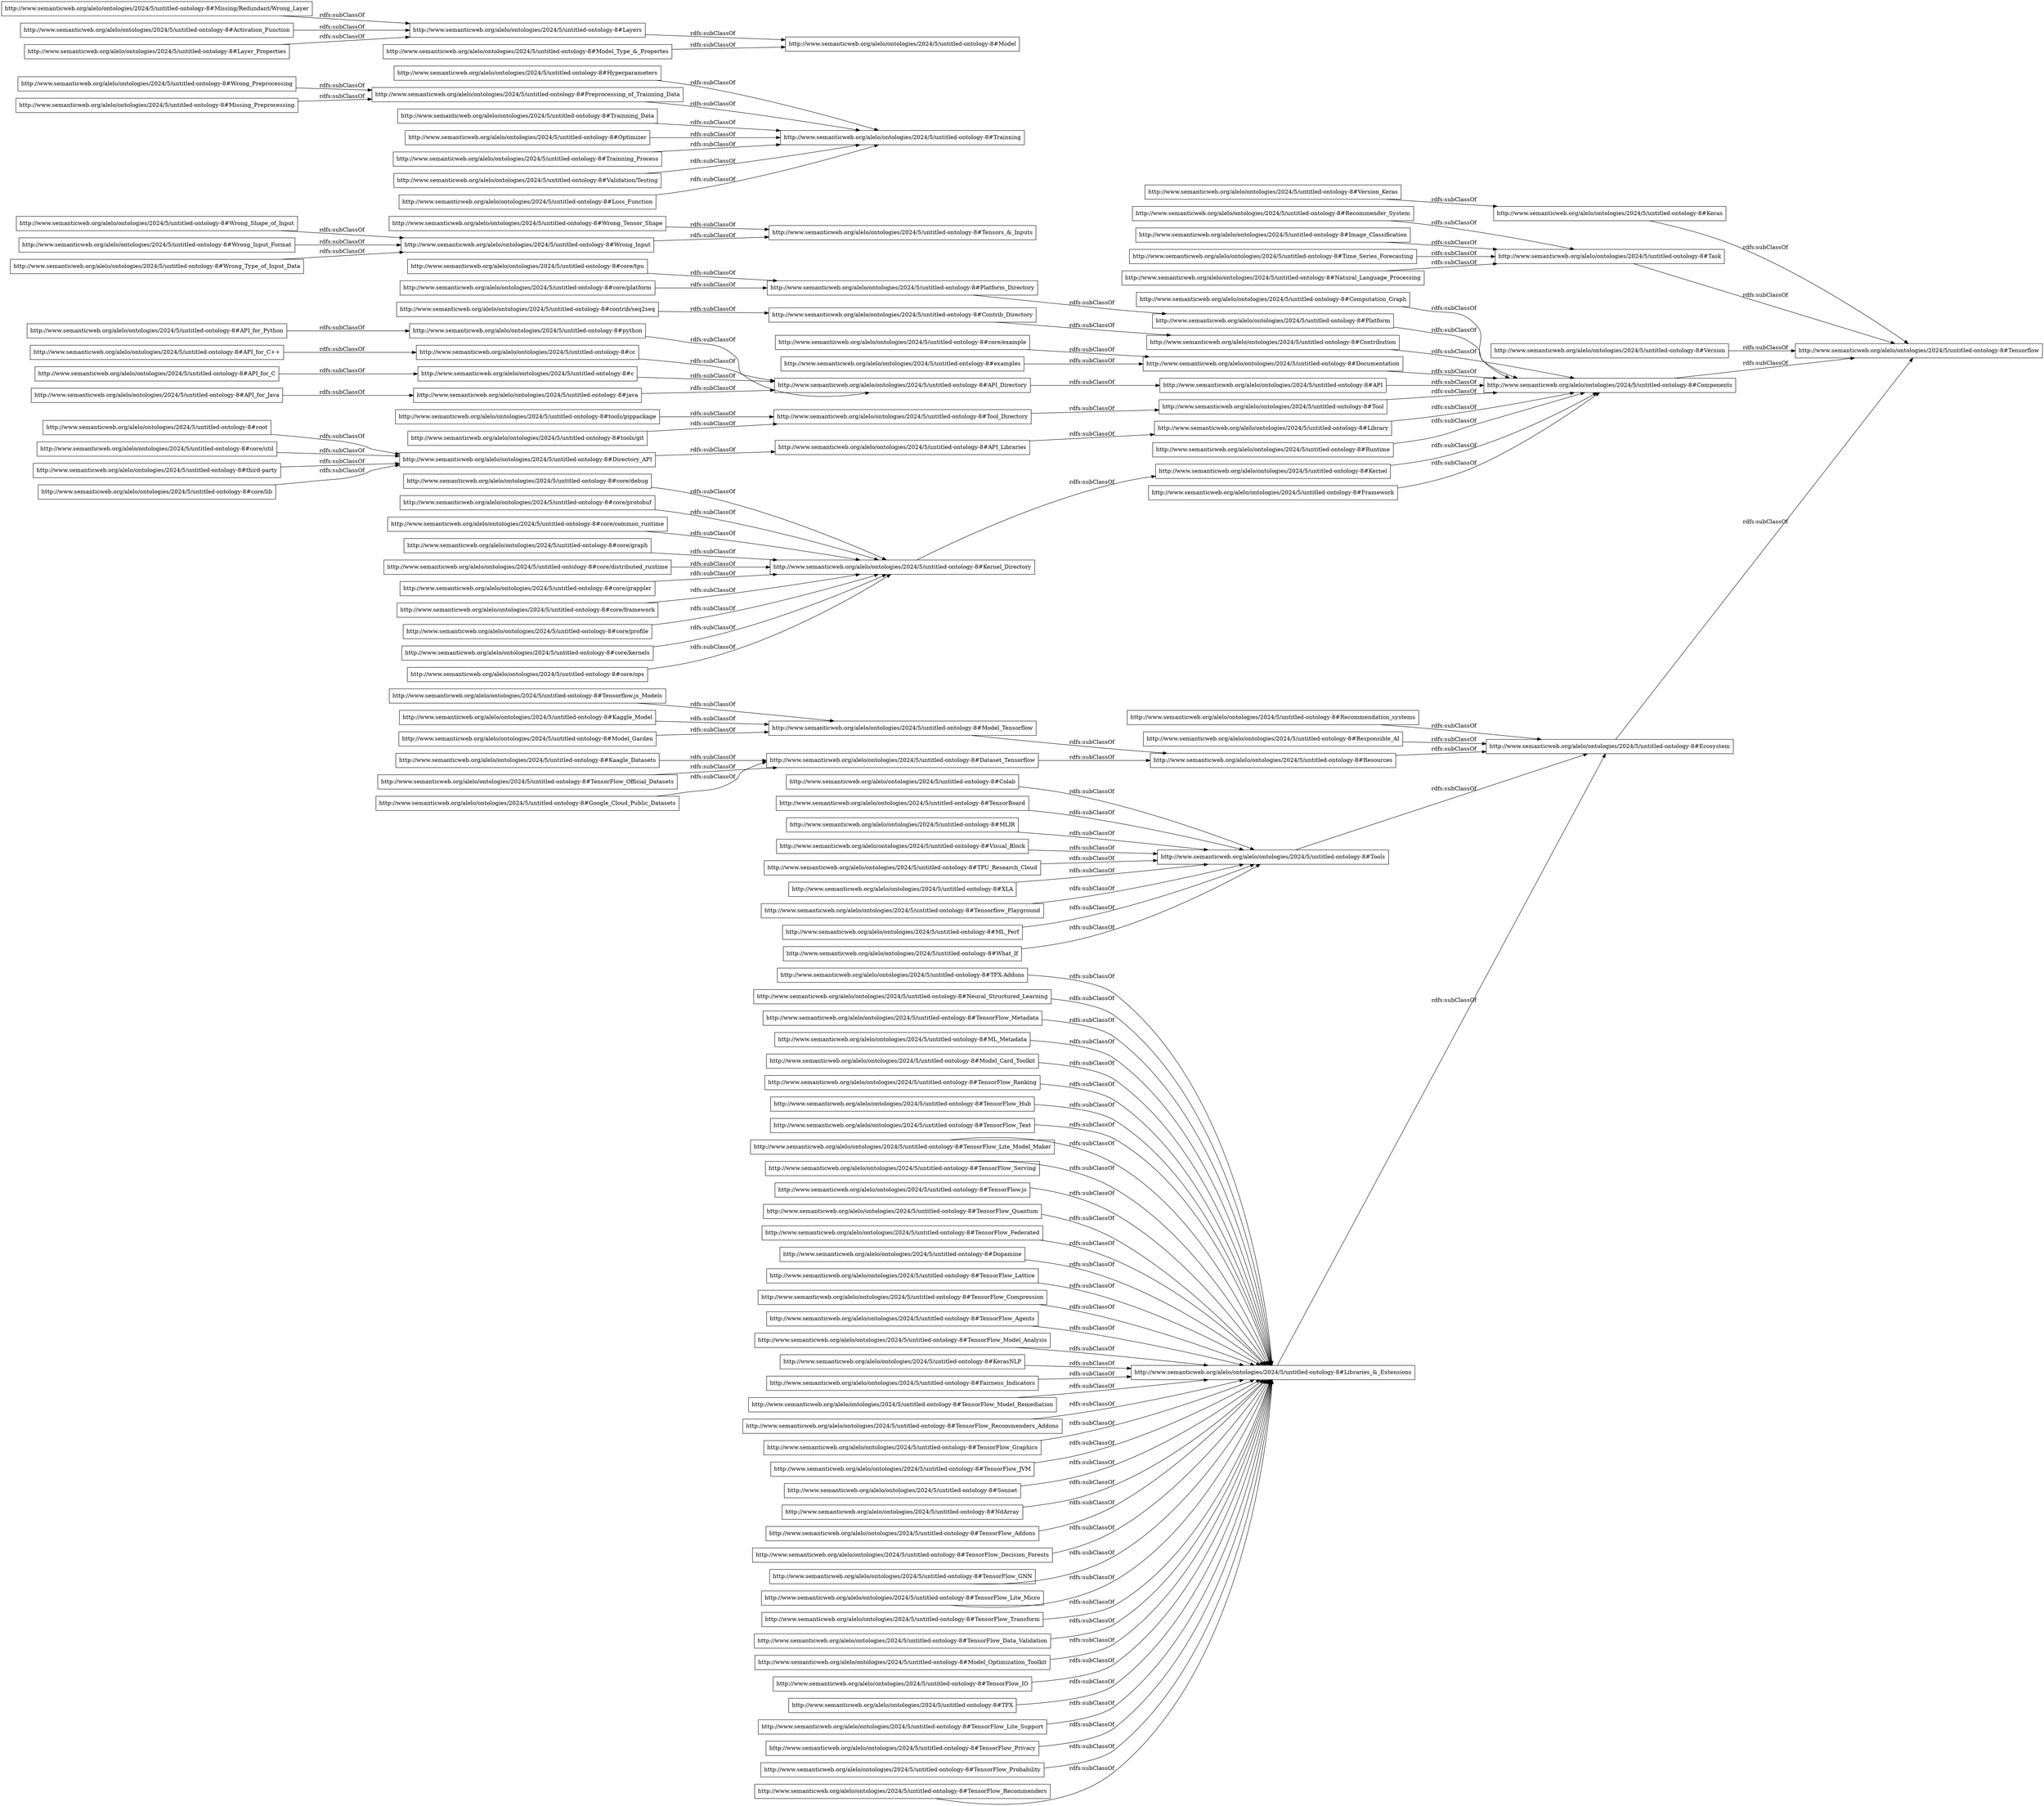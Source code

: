 digraph ar2dtool_diagram { 
rankdir=LR;
size="1000"
node [shape = rectangle, color="black"]; "http://www.semanticweb.org/alelo/ontologies/2024/5/untitled-ontology-8#Visual_Block" "http://www.semanticweb.org/alelo/ontologies/2024/5/untitled-ontology-8#Recommender_System" "http://www.semanticweb.org/alelo/ontologies/2024/5/untitled-ontology-8#TensorFlow_Serving" "http://www.semanticweb.org/alelo/ontologies/2024/5/untitled-ontology-8#TensorFlow.js" "http://www.semanticweb.org/alelo/ontologies/2024/5/untitled-ontology-8#Image_Classification" "http://www.semanticweb.org/alelo/ontologies/2024/5/untitled-ontology-8#c" "http://www.semanticweb.org/alelo/ontologies/2024/5/untitled-ontology-8#TensorFlow_Quantum" "http://www.semanticweb.org/alelo/ontologies/2024/5/untitled-ontology-8#Tensorflow_Playground" "http://www.semanticweb.org/alelo/ontologies/2024/5/untitled-ontology-8#Wrong_Input" "http://www.semanticweb.org/alelo/ontologies/2024/5/untitled-ontology-8#core/framework" "http://www.semanticweb.org/alelo/ontologies/2024/5/untitled-ontology-8#Model_Tensorflow" "http://www.semanticweb.org/alelo/ontologies/2024/5/untitled-ontology-8#Hyperparameters" "http://www.semanticweb.org/alelo/ontologies/2024/5/untitled-ontology-8#Tool" "http://www.semanticweb.org/alelo/ontologies/2024/5/untitled-ontology-8#Keras" "http://www.semanticweb.org/alelo/ontologies/2024/5/untitled-ontology-8#Preprocessing_of_Trainning_Data" "http://www.semanticweb.org/alelo/ontologies/2024/5/untitled-ontology-8#Platform" "http://www.semanticweb.org/alelo/ontologies/2024/5/untitled-ontology-8#ML_Perf" "http://www.semanticweb.org/alelo/ontologies/2024/5/untitled-ontology-8#Trainning_Data" "http://www.semanticweb.org/alelo/ontologies/2024/5/untitled-ontology-8#Google_Cloud_Public_Datasets" "http://www.semanticweb.org/alelo/ontologies/2024/5/untitled-ontology-8#Tool_Directory" "http://www.semanticweb.org/alelo/ontologies/2024/5/untitled-ontology-8#core/profile" "http://www.semanticweb.org/alelo/ontologies/2024/5/untitled-ontology-8#Missing/Redundant/Wrong_Layer" "http://www.semanticweb.org/alelo/ontologies/2024/5/untitled-ontology-8#What_If" "http://www.semanticweb.org/alelo/ontologies/2024/5/untitled-ontology-8#TensorFlow_Federated" "http://www.semanticweb.org/alelo/ontologies/2024/5/untitled-ontology-8#root" "http://www.semanticweb.org/alelo/ontologies/2024/5/untitled-ontology-8#Wrong_Preprocessing" "http://www.semanticweb.org/alelo/ontologies/2024/5/untitled-ontology-8#Contribution" "http://www.semanticweb.org/alelo/ontologies/2024/5/untitled-ontology-8#Kaagle_Datasets" "http://www.semanticweb.org/alelo/ontologies/2024/5/untitled-ontology-8#Model" "http://www.semanticweb.org/alelo/ontologies/2024/5/untitled-ontology-8#Wrong_Shape_of_Input" "http://www.semanticweb.org/alelo/ontologies/2024/5/untitled-ontology-8#Wrong_Input_Format" "http://www.semanticweb.org/alelo/ontologies/2024/5/untitled-ontology-8#Dopamine" "http://www.semanticweb.org/alelo/ontologies/2024/5/untitled-ontology-8#TensorFlow_Lattice" "http://www.semanticweb.org/alelo/ontologies/2024/5/untitled-ontology-8#core/example" "http://www.semanticweb.org/alelo/ontologies/2024/5/untitled-ontology-8#TensorFlow_Compression" "http://www.semanticweb.org/alelo/ontologies/2024/5/untitled-ontology-8#Documentation" "http://www.semanticweb.org/alelo/ontologies/2024/5/untitled-ontology-8#Time_Series_Forecasting" "http://www.semanticweb.org/alelo/ontologies/2024/5/untitled-ontology-8#TensorFlow_Agents" "http://www.semanticweb.org/alelo/ontologies/2024/5/untitled-ontology-8#TensorFlow_Model_Analysis" "http://www.semanticweb.org/alelo/ontologies/2024/5/untitled-ontology-8#Wrong_Tensor_Shape" "http://www.semanticweb.org/alelo/ontologies/2024/5/untitled-ontology-8#KerasNLP" "http://www.semanticweb.org/alelo/ontologies/2024/5/untitled-ontology-8#Fairness_Indicators" "http://www.semanticweb.org/alelo/ontologies/2024/5/untitled-ontology-8#TensorFlow_Model_Remediation" "http://www.semanticweb.org/alelo/ontologies/2024/5/untitled-ontology-8#tools/git" "http://www.semanticweb.org/alelo/ontologies/2024/5/untitled-ontology-8#java" "http://www.semanticweb.org/alelo/ontologies/2024/5/untitled-ontology-8#Version_Keras" "http://www.semanticweb.org/alelo/ontologies/2024/5/untitled-ontology-8#API" "http://www.semanticweb.org/alelo/ontologies/2024/5/untitled-ontology-8#Tensors_&_Inputs" "http://www.semanticweb.org/alelo/ontologies/2024/5/untitled-ontology-8#TensorFlow_Recommenders_Addons" "http://www.semanticweb.org/alelo/ontologies/2024/5/untitled-ontology-8#Missing_Preprocessing" "http://www.semanticweb.org/alelo/ontologies/2024/5/untitled-ontology-8#API_for_C" "http://www.semanticweb.org/alelo/ontologies/2024/5/untitled-ontology-8#API_for_Java" "http://www.semanticweb.org/alelo/ontologies/2024/5/untitled-ontology-8#Responsible_AI" "http://www.semanticweb.org/alelo/ontologies/2024/5/untitled-ontology-8#Runtime" "http://www.semanticweb.org/alelo/ontologies/2024/5/untitled-ontology-8#TensorFlow_Graphics" "http://www.semanticweb.org/alelo/ontologies/2024/5/untitled-ontology-8#Directory_API" "http://www.semanticweb.org/alelo/ontologies/2024/5/untitled-ontology-8#python" "http://www.semanticweb.org/alelo/ontologies/2024/5/untitled-ontology-8#TensorFlow_JVM" "http://www.semanticweb.org/alelo/ontologies/2024/5/untitled-ontology-8#Sonnet" "http://www.semanticweb.org/alelo/ontologies/2024/5/untitled-ontology-8#contrib/seq2seq" "http://www.semanticweb.org/alelo/ontologies/2024/5/untitled-ontology-8#Colab" "http://www.semanticweb.org/alelo/ontologies/2024/5/untitled-ontology-8#Library" "http://www.semanticweb.org/alelo/ontologies/2024/5/untitled-ontology-8#Framework" "http://www.semanticweb.org/alelo/ontologies/2024/5/untitled-ontology-8#API_for_Python" "http://www.semanticweb.org/alelo/ontologies/2024/5/untitled-ontology-8#core/util" "http://www.semanticweb.org/alelo/ontologies/2024/5/untitled-ontology-8#core/kernels" "http://www.semanticweb.org/alelo/ontologies/2024/5/untitled-ontology-8#Optimizer" "http://www.semanticweb.org/alelo/ontologies/2024/5/untitled-ontology-8#NdArray" "http://www.semanticweb.org/alelo/ontologies/2024/5/untitled-ontology-8#Trainning_Process" "http://www.semanticweb.org/alelo/ontologies/2024/5/untitled-ontology-8#Layers" "http://www.semanticweb.org/alelo/ontologies/2024/5/untitled-ontology-8#Wrong_Type_of_Input_Data" "http://www.semanticweb.org/alelo/ontologies/2024/5/untitled-ontology-8#TensorBoard" "http://www.semanticweb.org/alelo/ontologies/2024/5/untitled-ontology-8#TensorFlow_Addons" "http://www.semanticweb.org/alelo/ontologies/2024/5/untitled-ontology-8#API_for_C++" "http://www.semanticweb.org/alelo/ontologies/2024/5/untitled-ontology-8#TensorFlow_Decision_Forests" "http://www.semanticweb.org/alelo/ontologies/2024/5/untitled-ontology-8#Platform_Directory" "http://www.semanticweb.org/alelo/ontologies/2024/5/untitled-ontology-8#TensorFlow_GNN" "http://www.semanticweb.org/alelo/ontologies/2024/5/untitled-ontology-8#TensorFlow_Lite_Micro" "http://www.semanticweb.org/alelo/ontologies/2024/5/untitled-ontology-8#Dataset_Tensorflow" "http://www.semanticweb.org/alelo/ontologies/2024/5/untitled-ontology-8#Model_Garden" "http://www.semanticweb.org/alelo/ontologies/2024/5/untitled-ontology-8#core/tpu" "http://www.semanticweb.org/alelo/ontologies/2024/5/untitled-ontology-8#core/ops" "http://www.semanticweb.org/alelo/ontologies/2024/5/untitled-ontology-8#third-party" "http://www.semanticweb.org/alelo/ontologies/2024/5/untitled-ontology-8#TensorFlow_Transform" "http://www.semanticweb.org/alelo/ontologies/2024/5/untitled-ontology-8#TensorFlow_Data_Validation" "http://www.semanticweb.org/alelo/ontologies/2024/5/untitled-ontology-8#Contrib_Directory" "http://www.semanticweb.org/alelo/ontologies/2024/5/untitled-ontology-8#Version" "http://www.semanticweb.org/alelo/ontologies/2024/5/untitled-ontology-8#Ecosystem" "http://www.semanticweb.org/alelo/ontologies/2024/5/untitled-ontology-8#core/debug" "http://www.semanticweb.org/alelo/ontologies/2024/5/untitled-ontology-8#Natural_Language_Processing" "http://www.semanticweb.org/alelo/ontologies/2024/5/untitled-ontology-8#core/protobuf" "http://www.semanticweb.org/alelo/ontologies/2024/5/untitled-ontology-8#Libraries_&_Extensions" "http://www.semanticweb.org/alelo/ontologies/2024/5/untitled-ontology-8#core/platform" "http://www.semanticweb.org/alelo/ontologies/2024/5/untitled-ontology-8#Model_Optimization_Toolkit" "http://www.semanticweb.org/alelo/ontologies/2024/5/untitled-ontology-8#Tensorflow.js_Models" "http://www.semanticweb.org/alelo/ontologies/2024/5/untitled-ontology-8#Kernel" "http://www.semanticweb.org/alelo/ontologies/2024/5/untitled-ontology-8#Tools" "http://www.semanticweb.org/alelo/ontologies/2024/5/untitled-ontology-8#Validation/Testing" "http://www.semanticweb.org/alelo/ontologies/2024/5/untitled-ontology-8#MLIR" "http://www.semanticweb.org/alelo/ontologies/2024/5/untitled-ontology-8#TensorFlow_IO" "http://www.semanticweb.org/alelo/ontologies/2024/5/untitled-ontology-8#TFX" "http://www.semanticweb.org/alelo/ontologies/2024/5/untitled-ontology-8#TensorFlow_Lite_Support" "http://www.semanticweb.org/alelo/ontologies/2024/5/untitled-ontology-8#core/lib" "http://www.semanticweb.org/alelo/ontologies/2024/5/untitled-ontology-8#Resources" "http://www.semanticweb.org/alelo/ontologies/2024/5/untitled-ontology-8#API_Directory" "http://www.semanticweb.org/alelo/ontologies/2024/5/untitled-ontology-8#TensorFlow_Official_Datasets" "http://www.semanticweb.org/alelo/ontologies/2024/5/untitled-ontology-8#core/common_runtime" "http://www.semanticweb.org/alelo/ontologies/2024/5/untitled-ontology-8#core/graph" "http://www.semanticweb.org/alelo/ontologies/2024/5/untitled-ontology-8#core/distributed_runtime" "http://www.semanticweb.org/alelo/ontologies/2024/5/untitled-ontology-8#TPU_Research_Cloud" "http://www.semanticweb.org/alelo/ontologies/2024/5/untitled-ontology-8#Trainning" "http://www.semanticweb.org/alelo/ontologies/2024/5/untitled-ontology-8#Computation_Graph" "http://www.semanticweb.org/alelo/ontologies/2024/5/untitled-ontology-8#Kaggle_Model" "http://www.semanticweb.org/alelo/ontologies/2024/5/untitled-ontology-8#Task" "http://www.semanticweb.org/alelo/ontologies/2024/5/untitled-ontology-8#core/grappler" "http://www.semanticweb.org/alelo/ontologies/2024/5/untitled-ontology-8#TensorFlow_Privacy" "http://www.semanticweb.org/alelo/ontologies/2024/5/untitled-ontology-8#TensorFlow_Probability" "http://www.semanticweb.org/alelo/ontologies/2024/5/untitled-ontology-8#TensorFlow_Recommenders" "http://www.semanticweb.org/alelo/ontologies/2024/5/untitled-ontology-8#Activation_Function" "http://www.semanticweb.org/alelo/ontologies/2024/5/untitled-ontology-8#examples" "http://www.semanticweb.org/alelo/ontologies/2024/5/untitled-ontology-8#cc" "http://www.semanticweb.org/alelo/ontologies/2024/5/untitled-ontology-8#XLA" "http://www.semanticweb.org/alelo/ontologies/2024/5/untitled-ontology-8#TFX-Addons" "http://www.semanticweb.org/alelo/ontologies/2024/5/untitled-ontology-8#Neural_Structured_Learning" "http://www.semanticweb.org/alelo/ontologies/2024/5/untitled-ontology-8#Kernel_Directory" "http://www.semanticweb.org/alelo/ontologies/2024/5/untitled-ontology-8#TensorFlow_Metadata" "http://www.semanticweb.org/alelo/ontologies/2024/5/untitled-ontology-8#Recommendation_systems" "http://www.semanticweb.org/alelo/ontologies/2024/5/untitled-ontology-8#tools/pippackage" "http://www.semanticweb.org/alelo/ontologies/2024/5/untitled-ontology-8#ML_Metadata" "http://www.semanticweb.org/alelo/ontologies/2024/5/untitled-ontology-8#Model_Card_Toolkit" "http://www.semanticweb.org/alelo/ontologies/2024/5/untitled-ontology-8#Layer_Properties" "http://www.semanticweb.org/alelo/ontologies/2024/5/untitled-ontology-8#Model_Type_&_Propertes" "http://www.semanticweb.org/alelo/ontologies/2024/5/untitled-ontology-8#Tensorflow" "http://www.semanticweb.org/alelo/ontologies/2024/5/untitled-ontology-8#Components" "http://www.semanticweb.org/alelo/ontologies/2024/5/untitled-ontology-8#TensorFlow_Ranking" "http://www.semanticweb.org/alelo/ontologies/2024/5/untitled-ontology-8#API_Libraries" "http://www.semanticweb.org/alelo/ontologies/2024/5/untitled-ontology-8#TensorFlow_Hub" "http://www.semanticweb.org/alelo/ontologies/2024/5/untitled-ontology-8#Loss_Function" "http://www.semanticweb.org/alelo/ontologies/2024/5/untitled-ontology-8#TensorFlow_Text" "http://www.semanticweb.org/alelo/ontologies/2024/5/untitled-ontology-8#TensorFlow_Lite_Model_Maker" ; /*classes style*/
	"http://www.semanticweb.org/alelo/ontologies/2024/5/untitled-ontology-8#TPU_Research_Cloud" -> "http://www.semanticweb.org/alelo/ontologies/2024/5/untitled-ontology-8#Tools" [ label = "rdfs:subClassOf" ];
	"http://www.semanticweb.org/alelo/ontologies/2024/5/untitled-ontology-8#Neural_Structured_Learning" -> "http://www.semanticweb.org/alelo/ontologies/2024/5/untitled-ontology-8#Libraries_&_Extensions" [ label = "rdfs:subClassOf" ];
	"http://www.semanticweb.org/alelo/ontologies/2024/5/untitled-ontology-8#core/protobuf" -> "http://www.semanticweb.org/alelo/ontologies/2024/5/untitled-ontology-8#Kernel_Directory" [ label = "rdfs:subClassOf" ];
	"http://www.semanticweb.org/alelo/ontologies/2024/5/untitled-ontology-8#Kaggle_Model" -> "http://www.semanticweb.org/alelo/ontologies/2024/5/untitled-ontology-8#Model_Tensorflow" [ label = "rdfs:subClassOf" ];
	"http://www.semanticweb.org/alelo/ontologies/2024/5/untitled-ontology-8#tools/pippackage" -> "http://www.semanticweb.org/alelo/ontologies/2024/5/untitled-ontology-8#Tool_Directory" [ label = "rdfs:subClassOf" ];
	"http://www.semanticweb.org/alelo/ontologies/2024/5/untitled-ontology-8#Model_Tensorflow" -> "http://www.semanticweb.org/alelo/ontologies/2024/5/untitled-ontology-8#Resources" [ label = "rdfs:subClassOf" ];
	"http://www.semanticweb.org/alelo/ontologies/2024/5/untitled-ontology-8#TensorFlow_Ranking" -> "http://www.semanticweb.org/alelo/ontologies/2024/5/untitled-ontology-8#Libraries_&_Extensions" [ label = "rdfs:subClassOf" ];
	"http://www.semanticweb.org/alelo/ontologies/2024/5/untitled-ontology-8#TensorFlow_Addons" -> "http://www.semanticweb.org/alelo/ontologies/2024/5/untitled-ontology-8#Libraries_&_Extensions" [ label = "rdfs:subClassOf" ];
	"http://www.semanticweb.org/alelo/ontologies/2024/5/untitled-ontology-8#java" -> "http://www.semanticweb.org/alelo/ontologies/2024/5/untitled-ontology-8#API_Directory" [ label = "rdfs:subClassOf" ];
	"http://www.semanticweb.org/alelo/ontologies/2024/5/untitled-ontology-8#Model_Card_Toolkit" -> "http://www.semanticweb.org/alelo/ontologies/2024/5/untitled-ontology-8#Libraries_&_Extensions" [ label = "rdfs:subClassOf" ];
	"http://www.semanticweb.org/alelo/ontologies/2024/5/untitled-ontology-8#Library" -> "http://www.semanticweb.org/alelo/ontologies/2024/5/untitled-ontology-8#Components" [ label = "rdfs:subClassOf" ];
	"http://www.semanticweb.org/alelo/ontologies/2024/5/untitled-ontology-8#Optimizer" -> "http://www.semanticweb.org/alelo/ontologies/2024/5/untitled-ontology-8#Trainning" [ label = "rdfs:subClassOf" ];
	"http://www.semanticweb.org/alelo/ontologies/2024/5/untitled-ontology-8#core/lib" -> "http://www.semanticweb.org/alelo/ontologies/2024/5/untitled-ontology-8#Directory_API" [ label = "rdfs:subClassOf" ];
	"http://www.semanticweb.org/alelo/ontologies/2024/5/untitled-ontology-8#Tensorflow_Playground" -> "http://www.semanticweb.org/alelo/ontologies/2024/5/untitled-ontology-8#Tools" [ label = "rdfs:subClassOf" ];
	"http://www.semanticweb.org/alelo/ontologies/2024/5/untitled-ontology-8#TensorFlow_Probability" -> "http://www.semanticweb.org/alelo/ontologies/2024/5/untitled-ontology-8#Libraries_&_Extensions" [ label = "rdfs:subClassOf" ];
	"http://www.semanticweb.org/alelo/ontologies/2024/5/untitled-ontology-8#Missing/Redundant/Wrong_Layer" -> "http://www.semanticweb.org/alelo/ontologies/2024/5/untitled-ontology-8#Layers" [ label = "rdfs:subClassOf" ];
	"http://www.semanticweb.org/alelo/ontologies/2024/5/untitled-ontology-8#Loss_Function" -> "http://www.semanticweb.org/alelo/ontologies/2024/5/untitled-ontology-8#Trainning" [ label = "rdfs:subClassOf" ];
	"http://www.semanticweb.org/alelo/ontologies/2024/5/untitled-ontology-8#core/kernels" -> "http://www.semanticweb.org/alelo/ontologies/2024/5/untitled-ontology-8#Kernel_Directory" [ label = "rdfs:subClassOf" ];
	"http://www.semanticweb.org/alelo/ontologies/2024/5/untitled-ontology-8#Time_Series_Forecasting" -> "http://www.semanticweb.org/alelo/ontologies/2024/5/untitled-ontology-8#Task" [ label = "rdfs:subClassOf" ];
	"http://www.semanticweb.org/alelo/ontologies/2024/5/untitled-ontology-8#Platform_Directory" -> "http://www.semanticweb.org/alelo/ontologies/2024/5/untitled-ontology-8#Platform" [ label = "rdfs:subClassOf" ];
	"http://www.semanticweb.org/alelo/ontologies/2024/5/untitled-ontology-8#KerasNLP" -> "http://www.semanticweb.org/alelo/ontologies/2024/5/untitled-ontology-8#Libraries_&_Extensions" [ label = "rdfs:subClassOf" ];
	"http://www.semanticweb.org/alelo/ontologies/2024/5/untitled-ontology-8#TensorFlow_Compression" -> "http://www.semanticweb.org/alelo/ontologies/2024/5/untitled-ontology-8#Libraries_&_Extensions" [ label = "rdfs:subClassOf" ];
	"http://www.semanticweb.org/alelo/ontologies/2024/5/untitled-ontology-8#TensorFlow_Model_Analysis" -> "http://www.semanticweb.org/alelo/ontologies/2024/5/untitled-ontology-8#Libraries_&_Extensions" [ label = "rdfs:subClassOf" ];
	"http://www.semanticweb.org/alelo/ontologies/2024/5/untitled-ontology-8#Google_Cloud_Public_Datasets" -> "http://www.semanticweb.org/alelo/ontologies/2024/5/untitled-ontology-8#Dataset_Tensorflow" [ label = "rdfs:subClassOf" ];
	"http://www.semanticweb.org/alelo/ontologies/2024/5/untitled-ontology-8#core/distributed_runtime" -> "http://www.semanticweb.org/alelo/ontologies/2024/5/untitled-ontology-8#Kernel_Directory" [ label = "rdfs:subClassOf" ];
	"http://www.semanticweb.org/alelo/ontologies/2024/5/untitled-ontology-8#Resources" -> "http://www.semanticweb.org/alelo/ontologies/2024/5/untitled-ontology-8#Ecosystem" [ label = "rdfs:subClassOf" ];
	"http://www.semanticweb.org/alelo/ontologies/2024/5/untitled-ontology-8#Trainning_Process" -> "http://www.semanticweb.org/alelo/ontologies/2024/5/untitled-ontology-8#Trainning" [ label = "rdfs:subClassOf" ];
	"http://www.semanticweb.org/alelo/ontologies/2024/5/untitled-ontology-8#Documentation" -> "http://www.semanticweb.org/alelo/ontologies/2024/5/untitled-ontology-8#Components" [ label = "rdfs:subClassOf" ];
	"http://www.semanticweb.org/alelo/ontologies/2024/5/untitled-ontology-8#core/platform" -> "http://www.semanticweb.org/alelo/ontologies/2024/5/untitled-ontology-8#Platform_Directory" [ label = "rdfs:subClassOf" ];
	"http://www.semanticweb.org/alelo/ontologies/2024/5/untitled-ontology-8#TensorFlow_Agents" -> "http://www.semanticweb.org/alelo/ontologies/2024/5/untitled-ontology-8#Libraries_&_Extensions" [ label = "rdfs:subClassOf" ];
	"http://www.semanticweb.org/alelo/ontologies/2024/5/untitled-ontology-8#Kaagle_Datasets" -> "http://www.semanticweb.org/alelo/ontologies/2024/5/untitled-ontology-8#Dataset_Tensorflow" [ label = "rdfs:subClassOf" ];
	"http://www.semanticweb.org/alelo/ontologies/2024/5/untitled-ontology-8#Natural_Language_Processing" -> "http://www.semanticweb.org/alelo/ontologies/2024/5/untitled-ontology-8#Task" [ label = "rdfs:subClassOf" ];
	"http://www.semanticweb.org/alelo/ontologies/2024/5/untitled-ontology-8#TensorFlow_Lattice" -> "http://www.semanticweb.org/alelo/ontologies/2024/5/untitled-ontology-8#Libraries_&_Extensions" [ label = "rdfs:subClassOf" ];
	"http://www.semanticweb.org/alelo/ontologies/2024/5/untitled-ontology-8#core/tpu" -> "http://www.semanticweb.org/alelo/ontologies/2024/5/untitled-ontology-8#Platform_Directory" [ label = "rdfs:subClassOf" ];
	"http://www.semanticweb.org/alelo/ontologies/2024/5/untitled-ontology-8#Preprocessing_of_Trainning_Data" -> "http://www.semanticweb.org/alelo/ontologies/2024/5/untitled-ontology-8#Trainning" [ label = "rdfs:subClassOf" ];
	"http://www.semanticweb.org/alelo/ontologies/2024/5/untitled-ontology-8#Tensorflow.js_Models" -> "http://www.semanticweb.org/alelo/ontologies/2024/5/untitled-ontology-8#Model_Tensorflow" [ label = "rdfs:subClassOf" ];
	"http://www.semanticweb.org/alelo/ontologies/2024/5/untitled-ontology-8#TensorFlow_Hub" -> "http://www.semanticweb.org/alelo/ontologies/2024/5/untitled-ontology-8#Libraries_&_Extensions" [ label = "rdfs:subClassOf" ];
	"http://www.semanticweb.org/alelo/ontologies/2024/5/untitled-ontology-8#TensorFlow_Quantum" -> "http://www.semanticweb.org/alelo/ontologies/2024/5/untitled-ontology-8#Libraries_&_Extensions" [ label = "rdfs:subClassOf" ];
	"http://www.semanticweb.org/alelo/ontologies/2024/5/untitled-ontology-8#Libraries_&_Extensions" -> "http://www.semanticweb.org/alelo/ontologies/2024/5/untitled-ontology-8#Ecosystem" [ label = "rdfs:subClassOf" ];
	"http://www.semanticweb.org/alelo/ontologies/2024/5/untitled-ontology-8#API_for_C++" -> "http://www.semanticweb.org/alelo/ontologies/2024/5/untitled-ontology-8#cc" [ label = "rdfs:subClassOf" ];
	"http://www.semanticweb.org/alelo/ontologies/2024/5/untitled-ontology-8#TensorFlow_Recommenders" -> "http://www.semanticweb.org/alelo/ontologies/2024/5/untitled-ontology-8#Libraries_&_Extensions" [ label = "rdfs:subClassOf" ];
	"http://www.semanticweb.org/alelo/ontologies/2024/5/untitled-ontology-8#Wrong_Input" -> "http://www.semanticweb.org/alelo/ontologies/2024/5/untitled-ontology-8#Tensors_&_Inputs" [ label = "rdfs:subClassOf" ];
	"http://www.semanticweb.org/alelo/ontologies/2024/5/untitled-ontology-8#TensorFlow_Decision_Forests" -> "http://www.semanticweb.org/alelo/ontologies/2024/5/untitled-ontology-8#Libraries_&_Extensions" [ label = "rdfs:subClassOf" ];
	"http://www.semanticweb.org/alelo/ontologies/2024/5/untitled-ontology-8#Kernel" -> "http://www.semanticweb.org/alelo/ontologies/2024/5/untitled-ontology-8#Components" [ label = "rdfs:subClassOf" ];
	"http://www.semanticweb.org/alelo/ontologies/2024/5/untitled-ontology-8#Version" -> "http://www.semanticweb.org/alelo/ontologies/2024/5/untitled-ontology-8#Tensorflow" [ label = "rdfs:subClassOf" ];
	"http://www.semanticweb.org/alelo/ontologies/2024/5/untitled-ontology-8#Wrong_Preprocessing" -> "http://www.semanticweb.org/alelo/ontologies/2024/5/untitled-ontology-8#Preprocessing_of_Trainning_Data" [ label = "rdfs:subClassOf" ];
	"http://www.semanticweb.org/alelo/ontologies/2024/5/untitled-ontology-8#API_Libraries" -> "http://www.semanticweb.org/alelo/ontologies/2024/5/untitled-ontology-8#Library" [ label = "rdfs:subClassOf" ];
	"http://www.semanticweb.org/alelo/ontologies/2024/5/untitled-ontology-8#python" -> "http://www.semanticweb.org/alelo/ontologies/2024/5/untitled-ontology-8#API_Directory" [ label = "rdfs:subClassOf" ];
	"http://www.semanticweb.org/alelo/ontologies/2024/5/untitled-ontology-8#Dataset_Tensorflow" -> "http://www.semanticweb.org/alelo/ontologies/2024/5/untitled-ontology-8#Resources" [ label = "rdfs:subClassOf" ];
	"http://www.semanticweb.org/alelo/ontologies/2024/5/untitled-ontology-8#TensorFlow.js" -> "http://www.semanticweb.org/alelo/ontologies/2024/5/untitled-ontology-8#Libraries_&_Extensions" [ label = "rdfs:subClassOf" ];
	"http://www.semanticweb.org/alelo/ontologies/2024/5/untitled-ontology-8#Responsible_AI" -> "http://www.semanticweb.org/alelo/ontologies/2024/5/untitled-ontology-8#Ecosystem" [ label = "rdfs:subClassOf" ];
	"http://www.semanticweb.org/alelo/ontologies/2024/5/untitled-ontology-8#TensorFlow_Model_Remediation" -> "http://www.semanticweb.org/alelo/ontologies/2024/5/untitled-ontology-8#Libraries_&_Extensions" [ label = "rdfs:subClassOf" ];
	"http://www.semanticweb.org/alelo/ontologies/2024/5/untitled-ontology-8#Wrong_Shape_of_Input" -> "http://www.semanticweb.org/alelo/ontologies/2024/5/untitled-ontology-8#Wrong_Input" [ label = "rdfs:subClassOf" ];
	"http://www.semanticweb.org/alelo/ontologies/2024/5/untitled-ontology-8#TensorFlow_Recommenders_Addons" -> "http://www.semanticweb.org/alelo/ontologies/2024/5/untitled-ontology-8#Libraries_&_Extensions" [ label = "rdfs:subClassOf" ];
	"http://www.semanticweb.org/alelo/ontologies/2024/5/untitled-ontology-8#Activation_Function" -> "http://www.semanticweb.org/alelo/ontologies/2024/5/untitled-ontology-8#Layers" [ label = "rdfs:subClassOf" ];
	"http://www.semanticweb.org/alelo/ontologies/2024/5/untitled-ontology-8#TensorFlow_Metadata" -> "http://www.semanticweb.org/alelo/ontologies/2024/5/untitled-ontology-8#Libraries_&_Extensions" [ label = "rdfs:subClassOf" ];
	"http://www.semanticweb.org/alelo/ontologies/2024/5/untitled-ontology-8#Recommender_System" -> "http://www.semanticweb.org/alelo/ontologies/2024/5/untitled-ontology-8#Task" [ label = "rdfs:subClassOf" ];
	"http://www.semanticweb.org/alelo/ontologies/2024/5/untitled-ontology-8#Missing_Preprocessing" -> "http://www.semanticweb.org/alelo/ontologies/2024/5/untitled-ontology-8#Preprocessing_of_Trainning_Data" [ label = "rdfs:subClassOf" ];
	"http://www.semanticweb.org/alelo/ontologies/2024/5/untitled-ontology-8#Keras" -> "http://www.semanticweb.org/alelo/ontologies/2024/5/untitled-ontology-8#Tensorflow" [ label = "rdfs:subClassOf" ];
	"http://www.semanticweb.org/alelo/ontologies/2024/5/untitled-ontology-8#Model_Type_&_Propertes" -> "http://www.semanticweb.org/alelo/ontologies/2024/5/untitled-ontology-8#Model" [ label = "rdfs:subClassOf" ];
	"http://www.semanticweb.org/alelo/ontologies/2024/5/untitled-ontology-8#NdArray" -> "http://www.semanticweb.org/alelo/ontologies/2024/5/untitled-ontology-8#Libraries_&_Extensions" [ label = "rdfs:subClassOf" ];
	"http://www.semanticweb.org/alelo/ontologies/2024/5/untitled-ontology-8#Model_Optimization_Toolkit" -> "http://www.semanticweb.org/alelo/ontologies/2024/5/untitled-ontology-8#Libraries_&_Extensions" [ label = "rdfs:subClassOf" ];
	"http://www.semanticweb.org/alelo/ontologies/2024/5/untitled-ontology-8#Hyperparameters" -> "http://www.semanticweb.org/alelo/ontologies/2024/5/untitled-ontology-8#Trainning" [ label = "rdfs:subClassOf" ];
	"http://www.semanticweb.org/alelo/ontologies/2024/5/untitled-ontology-8#API_for_Java" -> "http://www.semanticweb.org/alelo/ontologies/2024/5/untitled-ontology-8#java" [ label = "rdfs:subClassOf" ];
	"http://www.semanticweb.org/alelo/ontologies/2024/5/untitled-ontology-8#core/example" -> "http://www.semanticweb.org/alelo/ontologies/2024/5/untitled-ontology-8#Documentation" [ label = "rdfs:subClassOf" ];
	"http://www.semanticweb.org/alelo/ontologies/2024/5/untitled-ontology-8#TensorFlow_GNN" -> "http://www.semanticweb.org/alelo/ontologies/2024/5/untitled-ontology-8#Libraries_&_Extensions" [ label = "rdfs:subClassOf" ];
	"http://www.semanticweb.org/alelo/ontologies/2024/5/untitled-ontology-8#Trainning_Data" -> "http://www.semanticweb.org/alelo/ontologies/2024/5/untitled-ontology-8#Trainning" [ label = "rdfs:subClassOf" ];
	"http://www.semanticweb.org/alelo/ontologies/2024/5/untitled-ontology-8#core/grappler" -> "http://www.semanticweb.org/alelo/ontologies/2024/5/untitled-ontology-8#Kernel_Directory" [ label = "rdfs:subClassOf" ];
	"http://www.semanticweb.org/alelo/ontologies/2024/5/untitled-ontology-8#Dopamine" -> "http://www.semanticweb.org/alelo/ontologies/2024/5/untitled-ontology-8#Libraries_&_Extensions" [ label = "rdfs:subClassOf" ];
	"http://www.semanticweb.org/alelo/ontologies/2024/5/untitled-ontology-8#c" -> "http://www.semanticweb.org/alelo/ontologies/2024/5/untitled-ontology-8#API_Directory" [ label = "rdfs:subClassOf" ];
	"http://www.semanticweb.org/alelo/ontologies/2024/5/untitled-ontology-8#Wrong_Tensor_Shape" -> "http://www.semanticweb.org/alelo/ontologies/2024/5/untitled-ontology-8#Tensors_&_Inputs" [ label = "rdfs:subClassOf" ];
	"http://www.semanticweb.org/alelo/ontologies/2024/5/untitled-ontology-8#Model_Garden" -> "http://www.semanticweb.org/alelo/ontologies/2024/5/untitled-ontology-8#Model_Tensorflow" [ label = "rdfs:subClassOf" ];
	"http://www.semanticweb.org/alelo/ontologies/2024/5/untitled-ontology-8#Runtime" -> "http://www.semanticweb.org/alelo/ontologies/2024/5/untitled-ontology-8#Components" [ label = "rdfs:subClassOf" ];
	"http://www.semanticweb.org/alelo/ontologies/2024/5/untitled-ontology-8#TensorFlow_Privacy" -> "http://www.semanticweb.org/alelo/ontologies/2024/5/untitled-ontology-8#Libraries_&_Extensions" [ label = "rdfs:subClassOf" ];
	"http://www.semanticweb.org/alelo/ontologies/2024/5/untitled-ontology-8#Directory_API" -> "http://www.semanticweb.org/alelo/ontologies/2024/5/untitled-ontology-8#API_Libraries" [ label = "rdfs:subClassOf" ];
	"http://www.semanticweb.org/alelo/ontologies/2024/5/untitled-ontology-8#Components" -> "http://www.semanticweb.org/alelo/ontologies/2024/5/untitled-ontology-8#Tensorflow" [ label = "rdfs:subClassOf" ];
	"http://www.semanticweb.org/alelo/ontologies/2024/5/untitled-ontology-8#API" -> "http://www.semanticweb.org/alelo/ontologies/2024/5/untitled-ontology-8#Components" [ label = "rdfs:subClassOf" ];
	"http://www.semanticweb.org/alelo/ontologies/2024/5/untitled-ontology-8#Wrong_Input_Format" -> "http://www.semanticweb.org/alelo/ontologies/2024/5/untitled-ontology-8#Wrong_Input" [ label = "rdfs:subClassOf" ];
	"http://www.semanticweb.org/alelo/ontologies/2024/5/untitled-ontology-8#API_for_C" -> "http://www.semanticweb.org/alelo/ontologies/2024/5/untitled-ontology-8#c" [ label = "rdfs:subClassOf" ];
	"http://www.semanticweb.org/alelo/ontologies/2024/5/untitled-ontology-8#Image_Classification" -> "http://www.semanticweb.org/alelo/ontologies/2024/5/untitled-ontology-8#Task" [ label = "rdfs:subClassOf" ];
	"http://www.semanticweb.org/alelo/ontologies/2024/5/untitled-ontology-8#Colab" -> "http://www.semanticweb.org/alelo/ontologies/2024/5/untitled-ontology-8#Tools" [ label = "rdfs:subClassOf" ];
	"http://www.semanticweb.org/alelo/ontologies/2024/5/untitled-ontology-8#Platform" -> "http://www.semanticweb.org/alelo/ontologies/2024/5/untitled-ontology-8#Components" [ label = "rdfs:subClassOf" ];
	"http://www.semanticweb.org/alelo/ontologies/2024/5/untitled-ontology-8#core/graph" -> "http://www.semanticweb.org/alelo/ontologies/2024/5/untitled-ontology-8#Kernel_Directory" [ label = "rdfs:subClassOf" ];
	"http://www.semanticweb.org/alelo/ontologies/2024/5/untitled-ontology-8#Tools" -> "http://www.semanticweb.org/alelo/ontologies/2024/5/untitled-ontology-8#Ecosystem" [ label = "rdfs:subClassOf" ];
	"http://www.semanticweb.org/alelo/ontologies/2024/5/untitled-ontology-8#Contrib_Directory" -> "http://www.semanticweb.org/alelo/ontologies/2024/5/untitled-ontology-8#Contribution" [ label = "rdfs:subClassOf" ];
	"http://www.semanticweb.org/alelo/ontologies/2024/5/untitled-ontology-8#ML_Perf" -> "http://www.semanticweb.org/alelo/ontologies/2024/5/untitled-ontology-8#Tools" [ label = "rdfs:subClassOf" ];
	"http://www.semanticweb.org/alelo/ontologies/2024/5/untitled-ontology-8#TensorFlow_Text" -> "http://www.semanticweb.org/alelo/ontologies/2024/5/untitled-ontology-8#Libraries_&_Extensions" [ label = "rdfs:subClassOf" ];
	"http://www.semanticweb.org/alelo/ontologies/2024/5/untitled-ontology-8#Wrong_Type_of_Input_Data" -> "http://www.semanticweb.org/alelo/ontologies/2024/5/untitled-ontology-8#Wrong_Input" [ label = "rdfs:subClassOf" ];
	"http://www.semanticweb.org/alelo/ontologies/2024/5/untitled-ontology-8#Framework" -> "http://www.semanticweb.org/alelo/ontologies/2024/5/untitled-ontology-8#Components" [ label = "rdfs:subClassOf" ];
	"http://www.semanticweb.org/alelo/ontologies/2024/5/untitled-ontology-8#API_Directory" -> "http://www.semanticweb.org/alelo/ontologies/2024/5/untitled-ontology-8#API" [ label = "rdfs:subClassOf" ];
	"http://www.semanticweb.org/alelo/ontologies/2024/5/untitled-ontology-8#Fairness_Indicators" -> "http://www.semanticweb.org/alelo/ontologies/2024/5/untitled-ontology-8#Libraries_&_Extensions" [ label = "rdfs:subClassOf" ];
	"http://www.semanticweb.org/alelo/ontologies/2024/5/untitled-ontology-8#cc" -> "http://www.semanticweb.org/alelo/ontologies/2024/5/untitled-ontology-8#API_Directory" [ label = "rdfs:subClassOf" ];
	"http://www.semanticweb.org/alelo/ontologies/2024/5/untitled-ontology-8#core/debug" -> "http://www.semanticweb.org/alelo/ontologies/2024/5/untitled-ontology-8#Kernel_Directory" [ label = "rdfs:subClassOf" ];
	"http://www.semanticweb.org/alelo/ontologies/2024/5/untitled-ontology-8#root" -> "http://www.semanticweb.org/alelo/ontologies/2024/5/untitled-ontology-8#Directory_API" [ label = "rdfs:subClassOf" ];
	"http://www.semanticweb.org/alelo/ontologies/2024/5/untitled-ontology-8#Recommendation_systems" -> "http://www.semanticweb.org/alelo/ontologies/2024/5/untitled-ontology-8#Ecosystem" [ label = "rdfs:subClassOf" ];
	"http://www.semanticweb.org/alelo/ontologies/2024/5/untitled-ontology-8#third-party" -> "http://www.semanticweb.org/alelo/ontologies/2024/5/untitled-ontology-8#Directory_API" [ label = "rdfs:subClassOf" ];
	"http://www.semanticweb.org/alelo/ontologies/2024/5/untitled-ontology-8#TensorFlow_Lite_Model_Maker" -> "http://www.semanticweb.org/alelo/ontologies/2024/5/untitled-ontology-8#Libraries_&_Extensions" [ label = "rdfs:subClassOf" ];
	"http://www.semanticweb.org/alelo/ontologies/2024/5/untitled-ontology-8#Visual_Block" -> "http://www.semanticweb.org/alelo/ontologies/2024/5/untitled-ontology-8#Tools" [ label = "rdfs:subClassOf" ];
	"http://www.semanticweb.org/alelo/ontologies/2024/5/untitled-ontology-8#MLIR" -> "http://www.semanticweb.org/alelo/ontologies/2024/5/untitled-ontology-8#Tools" [ label = "rdfs:subClassOf" ];
	"http://www.semanticweb.org/alelo/ontologies/2024/5/untitled-ontology-8#Layer_Properties" -> "http://www.semanticweb.org/alelo/ontologies/2024/5/untitled-ontology-8#Layers" [ label = "rdfs:subClassOf" ];
	"http://www.semanticweb.org/alelo/ontologies/2024/5/untitled-ontology-8#Tool_Directory" -> "http://www.semanticweb.org/alelo/ontologies/2024/5/untitled-ontology-8#Tool" [ label = "rdfs:subClassOf" ];
	"http://www.semanticweb.org/alelo/ontologies/2024/5/untitled-ontology-8#TensorFlow_Serving" -> "http://www.semanticweb.org/alelo/ontologies/2024/5/untitled-ontology-8#Libraries_&_Extensions" [ label = "rdfs:subClassOf" ];
	"http://www.semanticweb.org/alelo/ontologies/2024/5/untitled-ontology-8#contrib/seq2seq" -> "http://www.semanticweb.org/alelo/ontologies/2024/5/untitled-ontology-8#Contrib_Directory" [ label = "rdfs:subClassOf" ];
	"http://www.semanticweb.org/alelo/ontologies/2024/5/untitled-ontology-8#TFX" -> "http://www.semanticweb.org/alelo/ontologies/2024/5/untitled-ontology-8#Libraries_&_Extensions" [ label = "rdfs:subClassOf" ];
	"http://www.semanticweb.org/alelo/ontologies/2024/5/untitled-ontology-8#Sonnet" -> "http://www.semanticweb.org/alelo/ontologies/2024/5/untitled-ontology-8#Libraries_&_Extensions" [ label = "rdfs:subClassOf" ];
	"http://www.semanticweb.org/alelo/ontologies/2024/5/untitled-ontology-8#core/ops" -> "http://www.semanticweb.org/alelo/ontologies/2024/5/untitled-ontology-8#Kernel_Directory" [ label = "rdfs:subClassOf" ];
	"http://www.semanticweb.org/alelo/ontologies/2024/5/untitled-ontology-8#Ecosystem" -> "http://www.semanticweb.org/alelo/ontologies/2024/5/untitled-ontology-8#Tensorflow" [ label = "rdfs:subClassOf" ];
	"http://www.semanticweb.org/alelo/ontologies/2024/5/untitled-ontology-8#Task" -> "http://www.semanticweb.org/alelo/ontologies/2024/5/untitled-ontology-8#Tensorflow" [ label = "rdfs:subClassOf" ];
	"http://www.semanticweb.org/alelo/ontologies/2024/5/untitled-ontology-8#What_If" -> "http://www.semanticweb.org/alelo/ontologies/2024/5/untitled-ontology-8#Tools" [ label = "rdfs:subClassOf" ];
	"http://www.semanticweb.org/alelo/ontologies/2024/5/untitled-ontology-8#tools/git" -> "http://www.semanticweb.org/alelo/ontologies/2024/5/untitled-ontology-8#Tool_Directory" [ label = "rdfs:subClassOf" ];
	"http://www.semanticweb.org/alelo/ontologies/2024/5/untitled-ontology-8#core/util" -> "http://www.semanticweb.org/alelo/ontologies/2024/5/untitled-ontology-8#Directory_API" [ label = "rdfs:subClassOf" ];
	"http://www.semanticweb.org/alelo/ontologies/2024/5/untitled-ontology-8#Validation/Testing" -> "http://www.semanticweb.org/alelo/ontologies/2024/5/untitled-ontology-8#Trainning" [ label = "rdfs:subClassOf" ];
	"http://www.semanticweb.org/alelo/ontologies/2024/5/untitled-ontology-8#API_for_Python" -> "http://www.semanticweb.org/alelo/ontologies/2024/5/untitled-ontology-8#python" [ label = "rdfs:subClassOf" ];
	"http://www.semanticweb.org/alelo/ontologies/2024/5/untitled-ontology-8#TensorFlow_Lite_Micro" -> "http://www.semanticweb.org/alelo/ontologies/2024/5/untitled-ontology-8#Libraries_&_Extensions" [ label = "rdfs:subClassOf" ];
	"http://www.semanticweb.org/alelo/ontologies/2024/5/untitled-ontology-8#core/common_runtime" -> "http://www.semanticweb.org/alelo/ontologies/2024/5/untitled-ontology-8#Kernel_Directory" [ label = "rdfs:subClassOf" ];
	"http://www.semanticweb.org/alelo/ontologies/2024/5/untitled-ontology-8#ML_Metadata" -> "http://www.semanticweb.org/alelo/ontologies/2024/5/untitled-ontology-8#Libraries_&_Extensions" [ label = "rdfs:subClassOf" ];
	"http://www.semanticweb.org/alelo/ontologies/2024/5/untitled-ontology-8#TensorFlow_Lite_Support" -> "http://www.semanticweb.org/alelo/ontologies/2024/5/untitled-ontology-8#Libraries_&_Extensions" [ label = "rdfs:subClassOf" ];
	"http://www.semanticweb.org/alelo/ontologies/2024/5/untitled-ontology-8#TensorBoard" -> "http://www.semanticweb.org/alelo/ontologies/2024/5/untitled-ontology-8#Tools" [ label = "rdfs:subClassOf" ];
	"http://www.semanticweb.org/alelo/ontologies/2024/5/untitled-ontology-8#TensorFlow_IO" -> "http://www.semanticweb.org/alelo/ontologies/2024/5/untitled-ontology-8#Libraries_&_Extensions" [ label = "rdfs:subClassOf" ];
	"http://www.semanticweb.org/alelo/ontologies/2024/5/untitled-ontology-8#TensorFlow_Data_Validation" -> "http://www.semanticweb.org/alelo/ontologies/2024/5/untitled-ontology-8#Libraries_&_Extensions" [ label = "rdfs:subClassOf" ];
	"http://www.semanticweb.org/alelo/ontologies/2024/5/untitled-ontology-8#Layers" -> "http://www.semanticweb.org/alelo/ontologies/2024/5/untitled-ontology-8#Model" [ label = "rdfs:subClassOf" ];
	"http://www.semanticweb.org/alelo/ontologies/2024/5/untitled-ontology-8#Contribution" -> "http://www.semanticweb.org/alelo/ontologies/2024/5/untitled-ontology-8#Components" [ label = "rdfs:subClassOf" ];
	"http://www.semanticweb.org/alelo/ontologies/2024/5/untitled-ontology-8#examples" -> "http://www.semanticweb.org/alelo/ontologies/2024/5/untitled-ontology-8#Documentation" [ label = "rdfs:subClassOf" ];
	"http://www.semanticweb.org/alelo/ontologies/2024/5/untitled-ontology-8#TensorFlow_Official_Datasets" -> "http://www.semanticweb.org/alelo/ontologies/2024/5/untitled-ontology-8#Dataset_Tensorflow" [ label = "rdfs:subClassOf" ];
	"http://www.semanticweb.org/alelo/ontologies/2024/5/untitled-ontology-8#TensorFlow_Graphics" -> "http://www.semanticweb.org/alelo/ontologies/2024/5/untitled-ontology-8#Libraries_&_Extensions" [ label = "rdfs:subClassOf" ];
	"http://www.semanticweb.org/alelo/ontologies/2024/5/untitled-ontology-8#Tool" -> "http://www.semanticweb.org/alelo/ontologies/2024/5/untitled-ontology-8#Components" [ label = "rdfs:subClassOf" ];
	"http://www.semanticweb.org/alelo/ontologies/2024/5/untitled-ontology-8#TensorFlow_Transform" -> "http://www.semanticweb.org/alelo/ontologies/2024/5/untitled-ontology-8#Libraries_&_Extensions" [ label = "rdfs:subClassOf" ];
	"http://www.semanticweb.org/alelo/ontologies/2024/5/untitled-ontology-8#TFX-Addons" -> "http://www.semanticweb.org/alelo/ontologies/2024/5/untitled-ontology-8#Libraries_&_Extensions" [ label = "rdfs:subClassOf" ];
	"http://www.semanticweb.org/alelo/ontologies/2024/5/untitled-ontology-8#TensorFlow_JVM" -> "http://www.semanticweb.org/alelo/ontologies/2024/5/untitled-ontology-8#Libraries_&_Extensions" [ label = "rdfs:subClassOf" ];
	"http://www.semanticweb.org/alelo/ontologies/2024/5/untitled-ontology-8#Version_Keras" -> "http://www.semanticweb.org/alelo/ontologies/2024/5/untitled-ontology-8#Keras" [ label = "rdfs:subClassOf" ];
	"http://www.semanticweb.org/alelo/ontologies/2024/5/untitled-ontology-8#core/profile" -> "http://www.semanticweb.org/alelo/ontologies/2024/5/untitled-ontology-8#Kernel_Directory" [ label = "rdfs:subClassOf" ];
	"http://www.semanticweb.org/alelo/ontologies/2024/5/untitled-ontology-8#Computation_Graph" -> "http://www.semanticweb.org/alelo/ontologies/2024/5/untitled-ontology-8#Components" [ label = "rdfs:subClassOf" ];
	"http://www.semanticweb.org/alelo/ontologies/2024/5/untitled-ontology-8#XLA" -> "http://www.semanticweb.org/alelo/ontologies/2024/5/untitled-ontology-8#Tools" [ label = "rdfs:subClassOf" ];
	"http://www.semanticweb.org/alelo/ontologies/2024/5/untitled-ontology-8#core/framework" -> "http://www.semanticweb.org/alelo/ontologies/2024/5/untitled-ontology-8#Kernel_Directory" [ label = "rdfs:subClassOf" ];
	"http://www.semanticweb.org/alelo/ontologies/2024/5/untitled-ontology-8#Kernel_Directory" -> "http://www.semanticweb.org/alelo/ontologies/2024/5/untitled-ontology-8#Kernel" [ label = "rdfs:subClassOf" ];
	"http://www.semanticweb.org/alelo/ontologies/2024/5/untitled-ontology-8#TensorFlow_Federated" -> "http://www.semanticweb.org/alelo/ontologies/2024/5/untitled-ontology-8#Libraries_&_Extensions" [ label = "rdfs:subClassOf" ];

}
